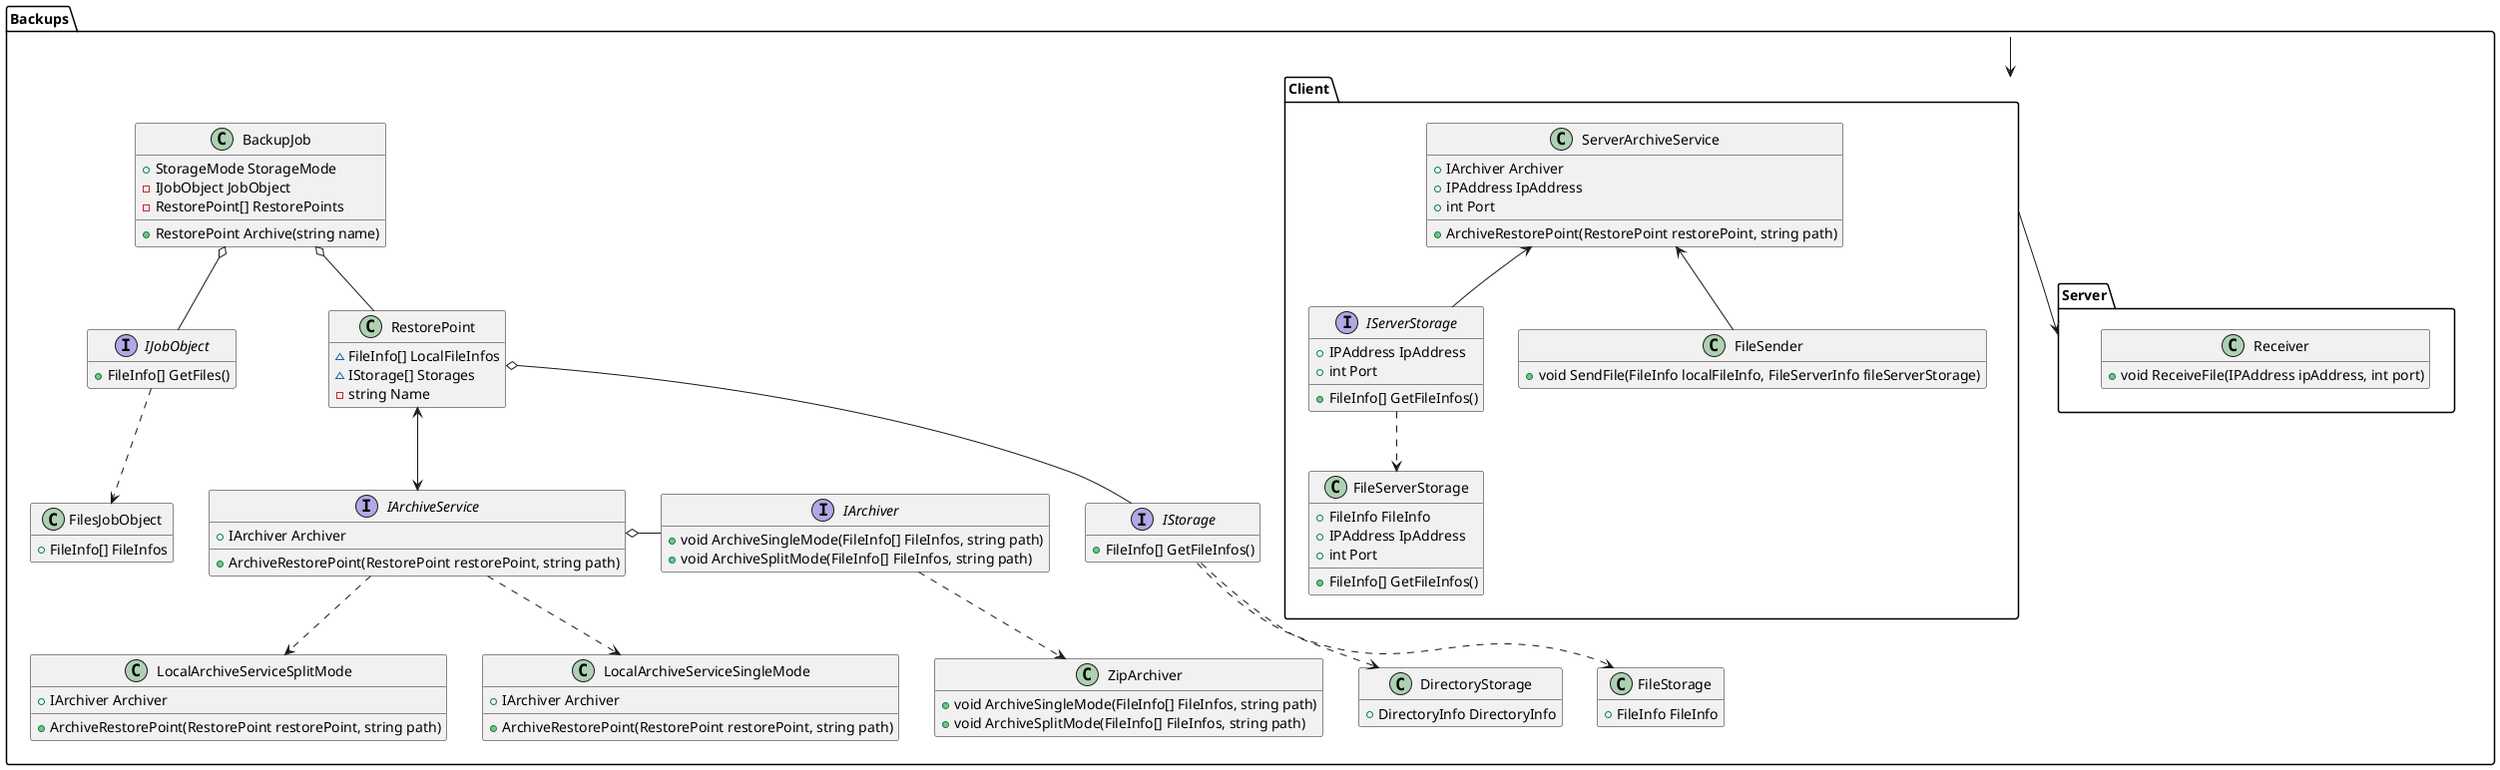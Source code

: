 ﻿@startuml

hide empty members

package Backups {
    class BackupJob {
        + StorageMode StorageMode
        - IJobObject JobObject
        - RestorePoint[] RestorePoints
        
        + RestorePoint Archive(string name)
    }
    
    interface IJobObject {
        + FileInfo[] GetFiles()
    }
    

    class FilesJobObject {
        + FileInfo[] FileInfos
    }
    
    class RestorePoint {
        ~ FileInfo[] LocalFileInfos
        ~ IStorage[] Storages
        - string Name
    }
    
    interface IStorage {
        + FileInfo[] GetFileInfos()
    }
    
    interface IArchiveService {
        + IArchiver Archiver
        
        + ArchiveRestorePoint(RestorePoint restorePoint, string path)
    }
    
    class ZipArchiver {
        + void ArchiveSingleMode(FileInfo[] FileInfos, string path)
        + void ArchiveSplitMode(FileInfo[] FileInfos, string path)
    }
    
    interface IArchiver {
        + void ArchiveSingleMode(FileInfo[] FileInfos, string path)
        + void ArchiveSplitMode(FileInfo[] FileInfos, string path)
    }
    
    class LocalArchiveServiceSingleMode {
        + IArchiver Archiver
        
        + ArchiveRestorePoint(RestorePoint restorePoint, string path)
    }
    
    class LocalArchiveServiceSplitMode {
            + IArchiver Archiver
            
            + ArchiveRestorePoint(RestorePoint restorePoint, string path)
        }
    
    class FileStorage {
        + FileInfo FileInfo
    }
    
    class DirectoryStorage {
        + DirectoryInfo DirectoryInfo
    }
}

package Backups.Client {
    class ServerArchiveService {
        + IArchiver Archiver
        + IPAddress IpAddress
        + int Port
                
        + ArchiveRestorePoint(RestorePoint restorePoint, string path)
    }
    
    class FileServerStorage {
        + FileInfo FileInfo
        + IPAddress IpAddress
        + int Port
        
        + FileInfo[] GetFileInfos()
    }
    
    interface IServerStorage {
        + FileInfo[] GetFileInfos()
        + IPAddress IpAddress
        + int Port
    }
    
    class FileSender {
        + void SendFile(FileInfo localFileInfo, FileServerInfo fileServerStorage)
    }
}

package Backups.Server {
    class Receiver {
        + void ReceiveFile(IPAddress ipAddress, int port)
    }
}

BackupJob o-- RestorePoint
RestorePoint o-- IStorage
BackupJob o-- IJobObject
RestorePoint <--> IArchiveService
IJobObject ..> FilesJobObject
IStorage ..> FileStorage
IStorage ..> DirectoryStorage
IArchiver -o IArchiveService
IArchiver ..> ZipArchiver
Backups --> Backups.Client
Backups.Client --> Backups.Server

ServerArchiveService <-- IServerStorage
ServerArchiveService <-- FileSender
IServerStorage ..> FileServerStorage

IArchiveService ..> LocalArchiveServiceSingleMode
IArchiveService ..> LocalArchiveServiceSplitMode


@enduml